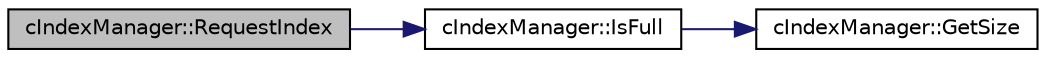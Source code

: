 digraph "cIndexManager::RequestIndex"
{
 // LATEX_PDF_SIZE
  edge [fontname="Helvetica",fontsize="10",labelfontname="Helvetica",labelfontsize="10"];
  node [fontname="Helvetica",fontsize="10",shape=record];
  rankdir="LR";
  Node1 [label="cIndexManager::RequestIndex",height=0.2,width=0.4,color="black", fillcolor="grey75", style="filled", fontcolor="black",tooltip=" "];
  Node1 -> Node2 [color="midnightblue",fontsize="10",style="solid",fontname="Helvetica"];
  Node2 [label="cIndexManager::IsFull",height=0.2,width=0.4,color="black", fillcolor="white", style="filled",URL="$classc_index_manager.html#a8f31f15c47b2de7612959049c27ae035",tooltip=" "];
  Node2 -> Node3 [color="midnightblue",fontsize="10",style="solid",fontname="Helvetica"];
  Node3 [label="cIndexManager::GetSize",height=0.2,width=0.4,color="black", fillcolor="white", style="filled",URL="$classc_index_manager.html#afd17e3d9ef0d9c57b5bfd85f3e52bb22",tooltip=" "];
}
